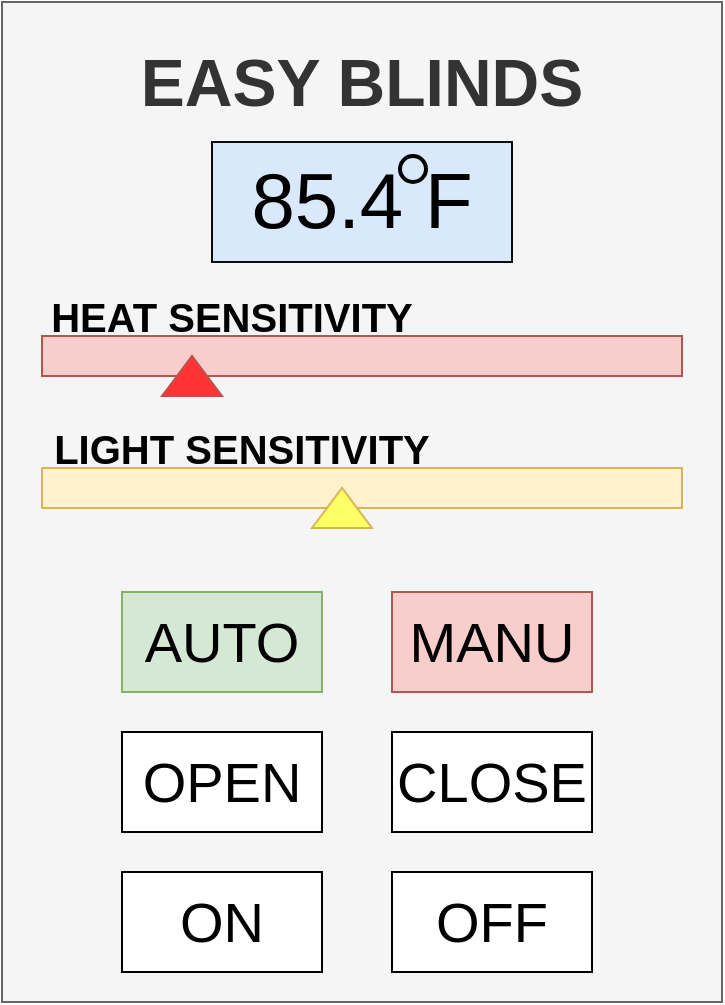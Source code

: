 <mxfile version="10.4.6" type="google"><diagram id="hxGn3VWaA818mpY1DLrA" name="Page-1"><mxGraphModel dx="1010" dy="612" grid="0" gridSize="10" guides="1" tooltips="1" connect="1" arrows="1" fold="1" page="1" pageScale="1" pageWidth="1100" pageHeight="850" math="0" shadow="0"><root><mxCell id="0"/><mxCell id="1" parent="0"/><mxCell id="-MfED1yYuD7FPTsqH8Gq-2" value="" style="rounded=0;whiteSpace=wrap;html=1;fillColor=#f5f5f5;strokeColor=#666666;fontColor=#333333;" vertex="1" parent="1"><mxGeometry x="310" y="40" width="360" height="500" as="geometry"/></mxCell><mxCell id="-MfED1yYuD7FPTsqH8Gq-3" value="" style="rounded=0;whiteSpace=wrap;html=1;fillColor=#f8cecc;strokeColor=#b85450;" vertex="1" parent="1"><mxGeometry x="330" y="207" width="320" height="20" as="geometry"/></mxCell><mxCell id="-MfED1yYuD7FPTsqH8Gq-4" value="" style="rounded=0;whiteSpace=wrap;html=1;fillColor=#fff2cc;strokeColor=#d6b656;" vertex="1" parent="1"><mxGeometry x="330" y="273" width="320" height="20" as="geometry"/></mxCell><mxCell id="-MfED1yYuD7FPTsqH8Gq-5" value="&lt;b&gt;&lt;font style=&quot;font-size: 33px&quot;&gt;EASY BLINDS&lt;/font&gt;&lt;/b&gt;" style="rounded=0;whiteSpace=wrap;html=1;strokeColor=none;fillColor=#f5f5f5;fontColor=#333333;" vertex="1" parent="1"><mxGeometry x="375" y="50" width="230" height="60" as="geometry"/></mxCell><mxCell id="-MfED1yYuD7FPTsqH8Gq-6" value="&lt;font style=&quot;font-size: 39px&quot;&gt;85.4 F&lt;/font&gt;" style="rounded=0;whiteSpace=wrap;html=1;fillColor=#dae8fc;strokeColor=#090B0F;" vertex="1" parent="1"><mxGeometry x="415" y="110" width="150" height="60" as="geometry"/></mxCell><mxCell id="-MfED1yYuD7FPTsqH8Gq-7" value="&lt;font style=&quot;font-size: 28px&quot;&gt;ON&lt;/font&gt;" style="rounded=0;whiteSpace=wrap;html=1;" vertex="1" parent="1"><mxGeometry x="370" y="475" width="100" height="50" as="geometry"/></mxCell><mxCell id="-MfED1yYuD7FPTsqH8Gq-10" value="&lt;font style=&quot;font-size: 28px&quot;&gt;OFF&lt;/font&gt;" style="rounded=0;whiteSpace=wrap;html=1;" vertex="1" parent="1"><mxGeometry x="505" y="475" width="100" height="50" as="geometry"/></mxCell><mxCell id="-MfED1yYuD7FPTsqH8Gq-11" value="&lt;font style=&quot;font-size: 28px&quot;&gt;OPEN&lt;/font&gt;" style="rounded=0;whiteSpace=wrap;html=1;" vertex="1" parent="1"><mxGeometry x="370" y="405" width="100" height="50" as="geometry"/></mxCell><mxCell id="-MfED1yYuD7FPTsqH8Gq-12" value="&lt;font style=&quot;font-size: 28px&quot;&gt;CLOSE&lt;/font&gt;" style="rounded=0;whiteSpace=wrap;html=1;" vertex="1" parent="1"><mxGeometry x="505" y="405" width="100" height="50" as="geometry"/></mxCell><mxCell id="-MfED1yYuD7FPTsqH8Gq-13" value="&lt;font style=&quot;font-size: 28px&quot;&gt;AUTO&lt;/font&gt;" style="rounded=0;whiteSpace=wrap;html=1;fillColor=#d5e8d4;strokeColor=#82b366;" vertex="1" parent="1"><mxGeometry x="370" y="335" width="100" height="50" as="geometry"/></mxCell><mxCell id="-MfED1yYuD7FPTsqH8Gq-14" value="&lt;font style=&quot;font-size: 28px&quot;&gt;MANU&lt;/font&gt;" style="rounded=0;whiteSpace=wrap;html=1;fillColor=#f8cecc;strokeColor=#b85450;" vertex="1" parent="1"><mxGeometry x="505" y="335" width="100" height="50" as="geometry"/></mxCell><mxCell id="-MfED1yYuD7FPTsqH8Gq-16" value="&lt;font style=&quot;font-size: 20px&quot;&gt;&lt;b&gt;HEAT SENSITIVITY&lt;/b&gt;&lt;/font&gt;" style="text;html=1;strokeColor=none;fillColor=none;align=center;verticalAlign=middle;whiteSpace=wrap;rounded=0;" vertex="1" parent="1"><mxGeometry x="330" y="187" width="190" height="20" as="geometry"/></mxCell><mxCell id="-MfED1yYuD7FPTsqH8Gq-17" value="&lt;font style=&quot;font-size: 20px&quot;&gt;&lt;b&gt;LIGHT SENSITIVITY&lt;/b&gt;&lt;/font&gt;" style="text;html=1;strokeColor=none;fillColor=none;align=center;verticalAlign=middle;whiteSpace=wrap;rounded=0;" vertex="1" parent="1"><mxGeometry x="330" y="253" width="200" height="20" as="geometry"/></mxCell><mxCell id="-MfED1yYuD7FPTsqH8Gq-19" value="" style="triangle;whiteSpace=wrap;html=1;rotation=-90;fillColor=#FF3333;strokeColor=#b85450;" vertex="1" parent="1"><mxGeometry x="395" y="212" width="20" height="30" as="geometry"/></mxCell><mxCell id="-MfED1yYuD7FPTsqH8Gq-20" value="" style="triangle;whiteSpace=wrap;html=1;rotation=-90;fillColor=#FFFF66;strokeColor=#d6b656;" vertex="1" parent="1"><mxGeometry x="470" y="278" width="20" height="30" as="geometry"/></mxCell><mxCell id="-MfED1yYuD7FPTsqH8Gq-21" value="" style="ellipse;whiteSpace=wrap;html=1;aspect=fixed;strokeWidth=2;fillColor=#dae8fc;strokeColor=#010203;" vertex="1" parent="1"><mxGeometry x="509" y="117" width="13" height="13" as="geometry"/></mxCell></root></mxGraphModel></diagram></mxfile>